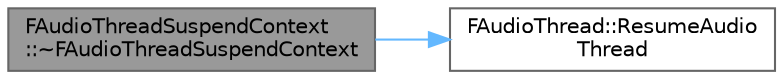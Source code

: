 digraph "FAudioThreadSuspendContext::~FAudioThreadSuspendContext"
{
 // INTERACTIVE_SVG=YES
 // LATEX_PDF_SIZE
  bgcolor="transparent";
  edge [fontname=Helvetica,fontsize=10,labelfontname=Helvetica,labelfontsize=10];
  node [fontname=Helvetica,fontsize=10,shape=box,height=0.2,width=0.4];
  rankdir="LR";
  Node1 [id="Node000001",label="FAudioThreadSuspendContext\l::~FAudioThreadSuspendContext",height=0.2,width=0.4,color="gray40", fillcolor="grey60", style="filled", fontcolor="black",tooltip=" "];
  Node1 -> Node2 [id="edge1_Node000001_Node000002",color="steelblue1",style="solid",tooltip=" "];
  Node2 [id="Node000002",label="FAudioThread::ResumeAudio\lThread",height=0.2,width=0.4,color="grey40", fillcolor="white", style="filled",URL="$da/d29/classFAudioThread.html#ac95d86a45932767920c3192db7bae390",tooltip=" "];
}
